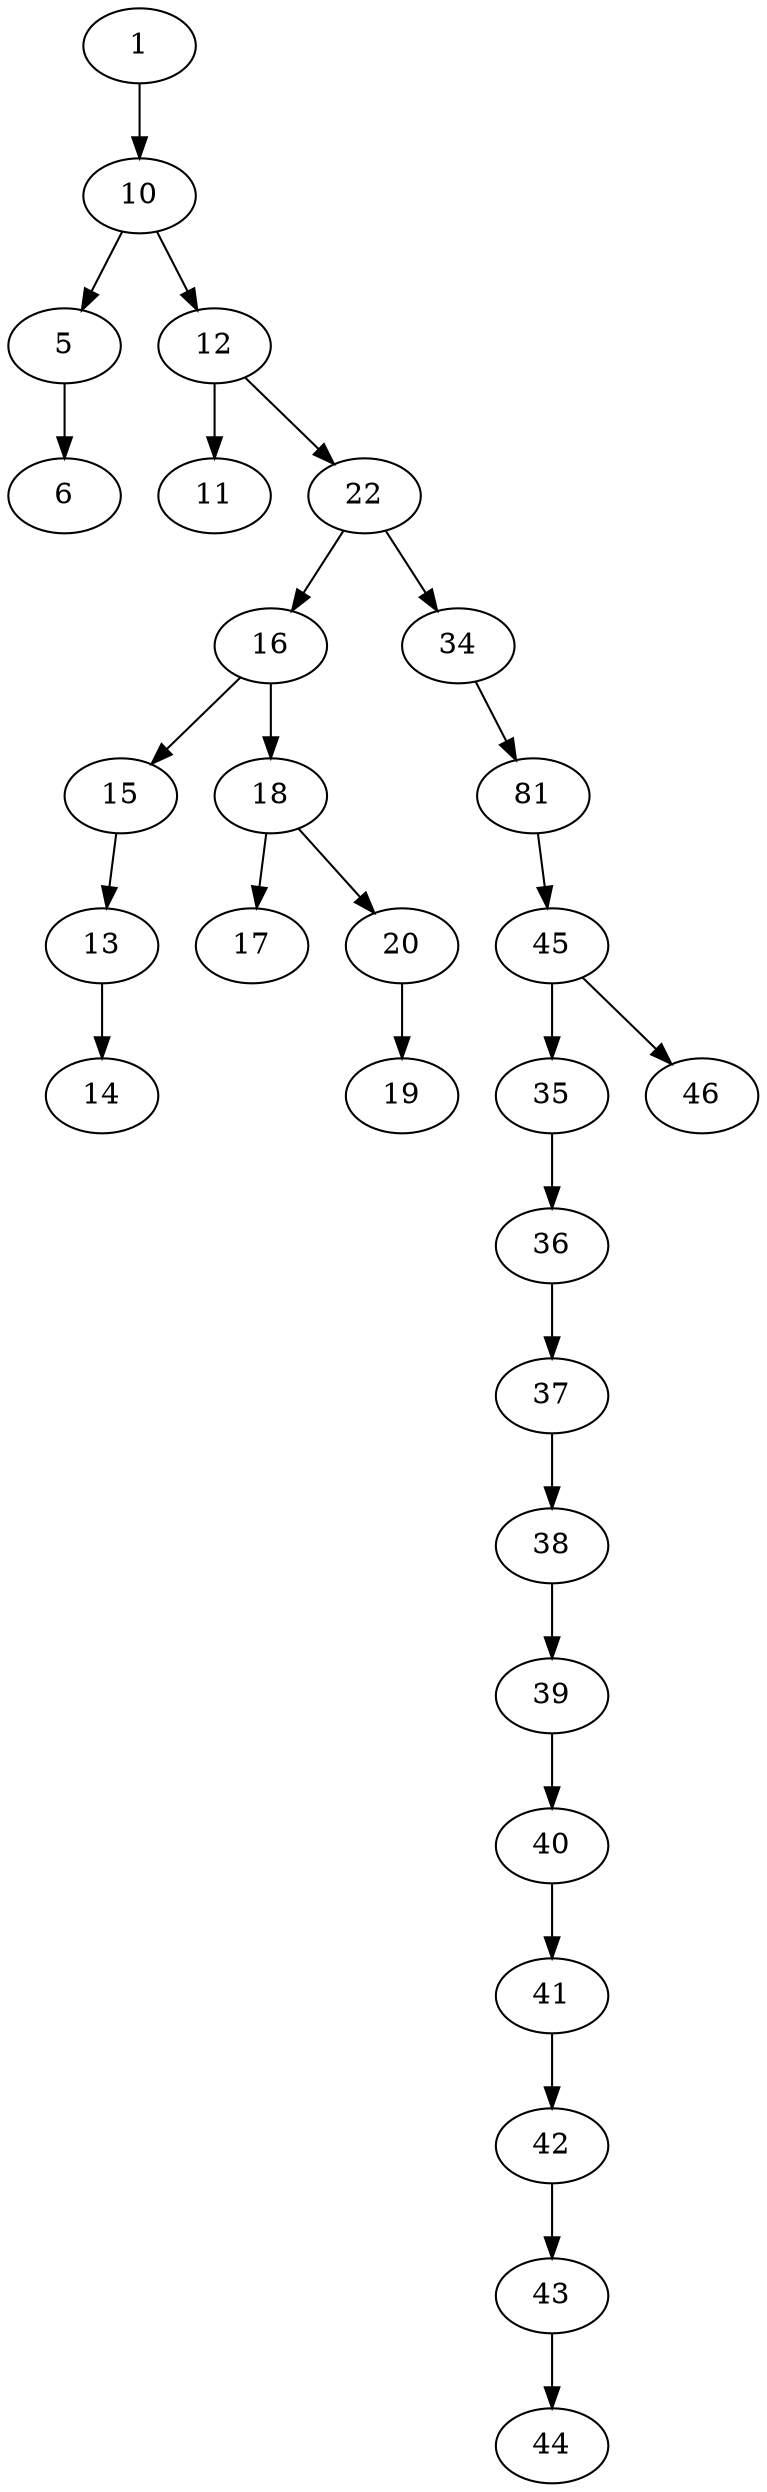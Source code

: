digraph BST {
1 -> 10;
10 -> 5;
10 -> 12;
5 -> 6;
12 -> 11;
12 -> 22;
22 -> 16;
22 -> 34;
16 -> 15;
16 -> 18;
15 -> 13;
13 -> 14;
18 -> 17;
18 -> 20;
20 -> 19;
34 -> 81;
81 -> 45;
45 -> 35;
45 -> 46;
35 -> 36;
36 -> 37;
37 -> 38;
38 -> 39;
39 -> 40;
40 -> 41;
41 -> 42;
42 -> 43;
43 -> 44;
}
